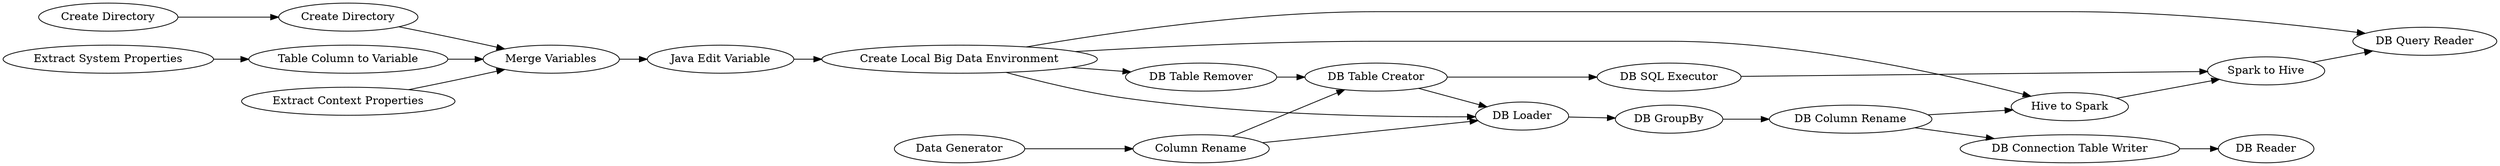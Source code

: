 digraph {
	69 -> 34
	57 -> 68
	71 -> 36
	72 -> 62
	2 -> 72
	45 -> 29
	29 -> 21
	57 -> 37
	57 -> 35
	44 -> 45
	73 -> 35
	28 -> 30
	10 -> 29
	21 -> 57
	62 -> 69
	72 -> 69
	34 -> 73
	35 -> 36
	30 -> 29
	36 -> 37
	62 -> 71
	74 -> 75
	68 -> 62
	73 -> 74
	57 -> 69
	57 [label="Create Local Big Data Environment"]
	21 [label="Java Edit Variable"]
	74 [label="DB Connection Table Writer"]
	10 [label="Extract Context Properties"]
	75 [label="DB Reader"]
	68 [label="DB Table Remover"]
	28 [label="Extract System Properties"]
	72 [label="Column Rename"]
	37 [label="DB Query Reader"]
	35 [label="Hive to Spark"]
	44 [label="Create Directory"]
	34 [label="DB GroupBy"]
	62 [label="DB Table Creator"]
	29 [label="Merge Variables"]
	69 [label="DB Loader"]
	36 [label="Spark to Hive"]
	71 [label="DB SQL Executor"]
	73 [label="DB Column Rename"]
	30 [label="Table Column to Variable"]
	2 [label="Data Generator"]
	45 [label="Create Directory"]
	rankdir=LR
}

